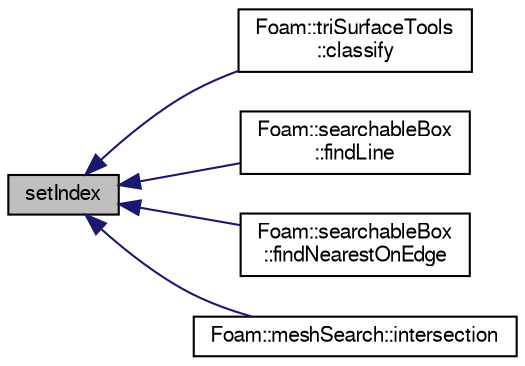 digraph "setIndex"
{
  bgcolor="transparent";
  edge [fontname="FreeSans",fontsize="10",labelfontname="FreeSans",labelfontsize="10"];
  node [fontname="FreeSans",fontsize="10",shape=record];
  rankdir="LR";
  Node1 [label="setIndex",height=0.2,width=0.4,color="black", fillcolor="grey75", style="filled" fontcolor="black"];
  Node1 -> Node2 [dir="back",color="midnightblue",fontsize="10",style="solid",fontname="FreeSans"];
  Node2 [label="Foam::triSurfaceTools\l::classify",height=0.2,width=0.4,color="black",URL="$a02617.html#a6f0ceda49a3cd2fbd6ab9655fd370e03",tooltip="Test point on plane of triangle to see if on edge or point or inside. "];
  Node1 -> Node3 [dir="back",color="midnightblue",fontsize="10",style="solid",fontname="FreeSans"];
  Node3 [label="Foam::searchableBox\l::findLine",height=0.2,width=0.4,color="black",URL="$a02188.html#a371bc4a697ccf31618fdc0877fbef2d1",tooltip="Find nearest intersection of line between start and end. "];
  Node1 -> Node4 [dir="back",color="midnightblue",fontsize="10",style="solid",fontname="FreeSans"];
  Node4 [label="Foam::searchableBox\l::findNearestOnEdge",height=0.2,width=0.4,color="black",URL="$a02188.html#ac4ad7e30f9183d291a7152920f517fd4",tooltip="Calculate nearest point on edge. "];
  Node1 -> Node5 [dir="back",color="midnightblue",fontsize="10",style="solid",fontname="FreeSans"];
  Node5 [label="Foam::meshSearch::intersection",height=0.2,width=0.4,color="black",URL="$a01429.html#a2631aca19330f06a6f56e58f5095abe0",tooltip="Find first intersection of boundary in segment [pStart, pEnd]. "];
}
